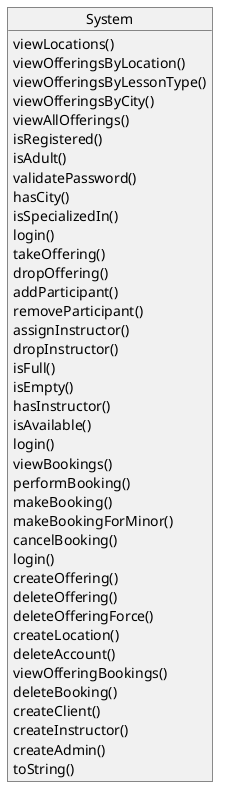 @startuml SystemOperations#2

object System {
    viewLocations()
    viewOfferingsByLocation()
    viewOfferingsByLessonType()
    viewOfferingsByCity()
    viewAllOfferings()
    isRegistered()
    isAdult()
    validatePassword()
    hasCity()
    isSpecializedIn()
    login()
    takeOffering()
    dropOffering()
    addParticipant()
    removeParticipant()
    assignInstructor()
    dropInstructor()
    isFull()
    isEmpty()
    hasInstructor()
    isAvailable()
    login()
    viewBookings()
    performBooking()
    makeBooking()
    makeBookingForMinor()
    cancelBooking()
    login()
    createOffering()
    deleteOffering()
    deleteOfferingForce()
    createLocation()
    deleteAccount()
    viewOfferingBookings()
    deleteBooking()
    createClient()
    createInstructor()
    createAdmin()
    toString()
}

@enduml
